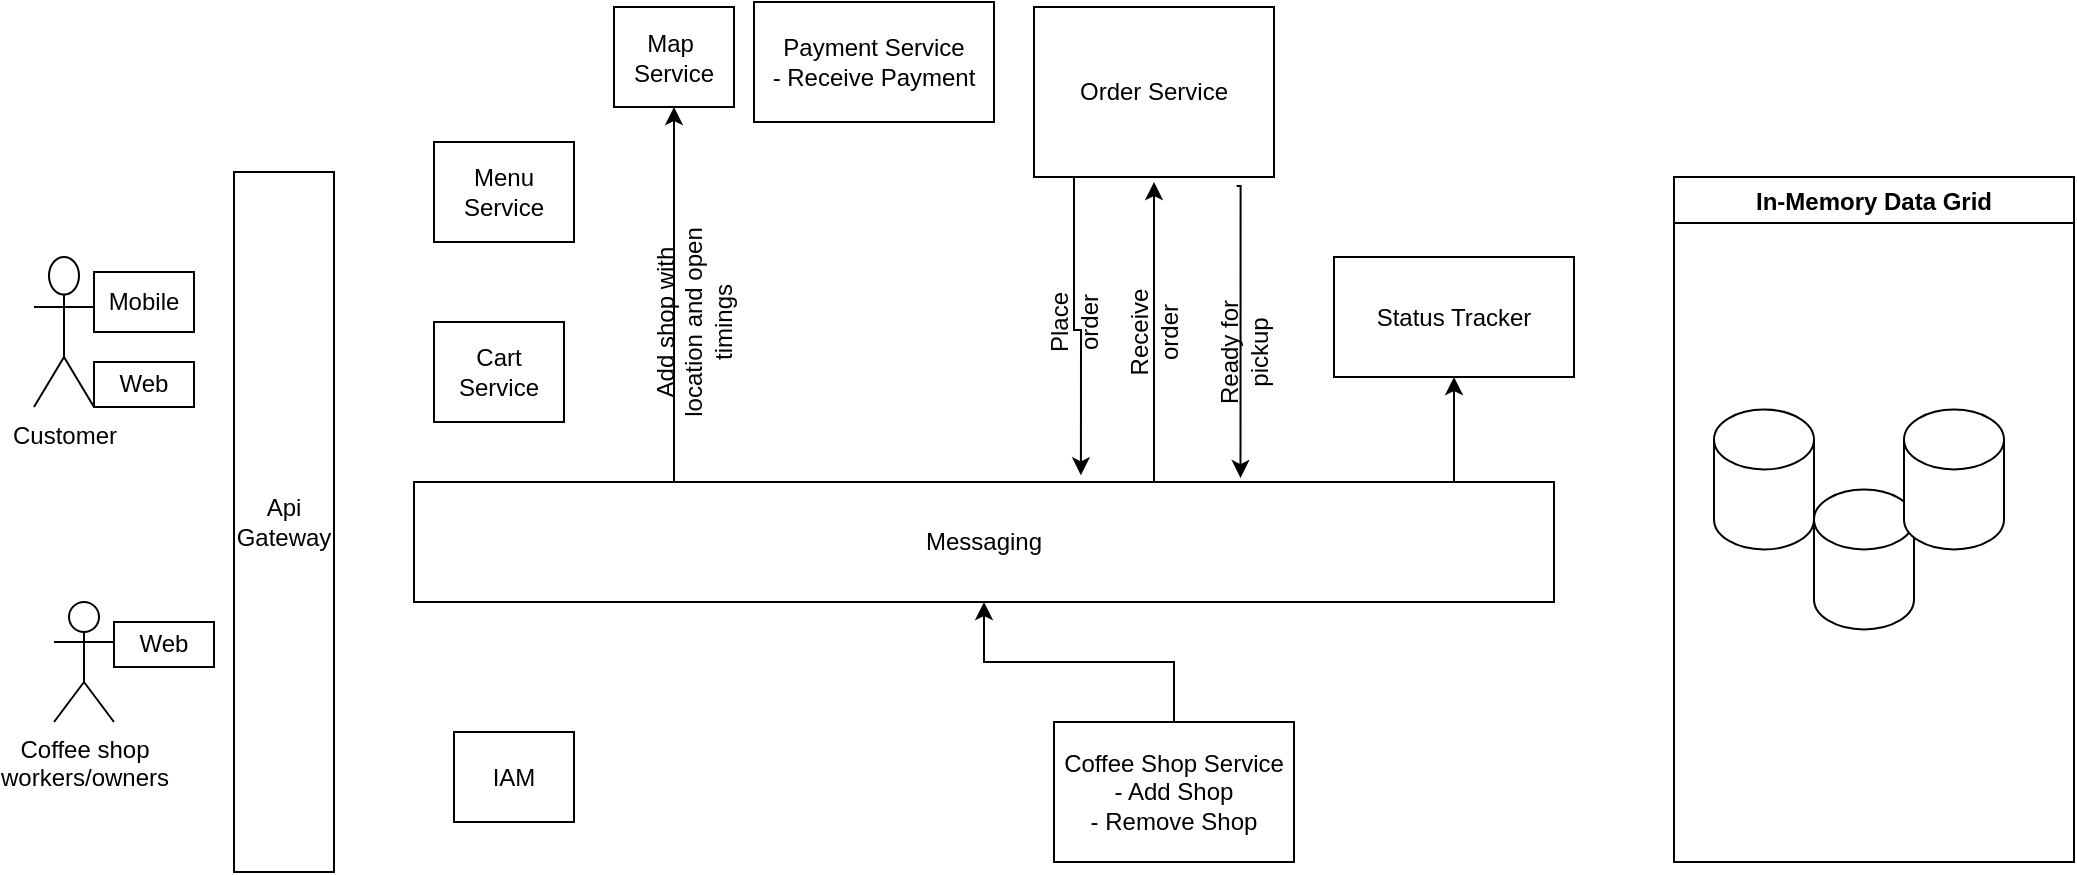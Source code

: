 <mxfile version="14.7.3" type="github">
  <diagram id="TosnfWEdNGTdKSCRnWV6" name="Page-1">
    <mxGraphModel dx="920" dy="514" grid="1" gridSize="10" guides="1" tooltips="1" connect="1" arrows="1" fold="1" page="1" pageScale="1" pageWidth="850" pageHeight="1100" math="0" shadow="0">
      <root>
        <mxCell id="0" />
        <mxCell id="1" parent="0" />
        <mxCell id="Qrc8LXZVPuAlsKq4wB4K-1" value="Mobile" style="rounded=0;whiteSpace=wrap;html=1;" vertex="1" parent="1">
          <mxGeometry x="60" y="185" width="50" height="30" as="geometry" />
        </mxCell>
        <mxCell id="Qrc8LXZVPuAlsKq4wB4K-2" value="Web" style="rounded=0;whiteSpace=wrap;html=1;" vertex="1" parent="1">
          <mxGeometry x="60" y="230" width="50" height="22.5" as="geometry" />
        </mxCell>
        <mxCell id="Qrc8LXZVPuAlsKq4wB4K-3" value="Api Gateway" style="rounded=0;whiteSpace=wrap;html=1;" vertex="1" parent="1">
          <mxGeometry x="130" y="135" width="50" height="350" as="geometry" />
        </mxCell>
        <mxCell id="Qrc8LXZVPuAlsKq4wB4K-4" value="Menu Service" style="rounded=0;whiteSpace=wrap;html=1;" vertex="1" parent="1">
          <mxGeometry x="230" y="120" width="70" height="50" as="geometry" />
        </mxCell>
        <mxCell id="Qrc8LXZVPuAlsKq4wB4K-5" value="Payment Service&lt;br&gt;- Receive Payment" style="rounded=0;whiteSpace=wrap;html=1;" vertex="1" parent="1">
          <mxGeometry x="390" y="50" width="120" height="60" as="geometry" />
        </mxCell>
        <mxCell id="Qrc8LXZVPuAlsKq4wB4K-6" value="Cart Service" style="rounded=0;whiteSpace=wrap;html=1;" vertex="1" parent="1">
          <mxGeometry x="230" y="210" width="65" height="50" as="geometry" />
        </mxCell>
        <mxCell id="Qrc8LXZVPuAlsKq4wB4K-17" value="" style="edgeStyle=orthogonalEdgeStyle;rounded=0;orthogonalLoop=1;jettySize=auto;html=1;" edge="1" parent="1" source="Qrc8LXZVPuAlsKq4wB4K-7" target="Qrc8LXZVPuAlsKq4wB4K-15">
          <mxGeometry relative="1" as="geometry" />
        </mxCell>
        <mxCell id="Qrc8LXZVPuAlsKq4wB4K-7" value="Coffee Shop Service&lt;br&gt;- Add Shop&lt;br&gt;- Remove Shop" style="rounded=0;whiteSpace=wrap;html=1;" vertex="1" parent="1">
          <mxGeometry x="540" y="410" width="120" height="70" as="geometry" />
        </mxCell>
        <mxCell id="Qrc8LXZVPuAlsKq4wB4K-9" value="Map&amp;nbsp;&lt;br&gt;Service" style="rounded=0;whiteSpace=wrap;html=1;" vertex="1" parent="1">
          <mxGeometry x="320" y="52.5" width="60" height="50" as="geometry" />
        </mxCell>
        <mxCell id="Qrc8LXZVPuAlsKq4wB4K-25" style="edgeStyle=orthogonalEdgeStyle;rounded=0;orthogonalLoop=1;jettySize=auto;html=1;entryX=0.725;entryY=-0.033;entryDx=0;entryDy=0;entryPerimeter=0;startArrow=none;exitX=0.844;exitY=1.053;exitDx=0;exitDy=0;exitPerimeter=0;" edge="1" parent="1" source="Qrc8LXZVPuAlsKq4wB4K-10" target="Qrc8LXZVPuAlsKq4wB4K-15">
          <mxGeometry relative="1" as="geometry">
            <Array as="points">
              <mxPoint x="633" y="142" />
            </Array>
          </mxGeometry>
        </mxCell>
        <mxCell id="Qrc8LXZVPuAlsKq4wB4K-34" style="edgeStyle=orthogonalEdgeStyle;rounded=0;orthogonalLoop=1;jettySize=auto;html=1;entryX=0.585;entryY=-0.056;entryDx=0;entryDy=0;entryPerimeter=0;" edge="1" parent="1" source="Qrc8LXZVPuAlsKq4wB4K-10" target="Qrc8LXZVPuAlsKq4wB4K-15">
          <mxGeometry relative="1" as="geometry">
            <Array as="points">
              <mxPoint x="550" y="214" />
              <mxPoint x="554" y="214" />
            </Array>
          </mxGeometry>
        </mxCell>
        <mxCell id="Qrc8LXZVPuAlsKq4wB4K-10" value="Order Service&lt;br&gt;" style="rounded=0;whiteSpace=wrap;html=1;" vertex="1" parent="1">
          <mxGeometry x="530" y="52.5" width="120" height="85" as="geometry" />
        </mxCell>
        <mxCell id="Qrc8LXZVPuAlsKq4wB4K-12" value="Customer" style="shape=umlActor;verticalLabelPosition=bottom;verticalAlign=top;html=1;outlineConnect=0;" vertex="1" parent="1">
          <mxGeometry x="30" y="177.5" width="30" height="75" as="geometry" />
        </mxCell>
        <mxCell id="Qrc8LXZVPuAlsKq4wB4K-13" value="Coffee shop &lt;br&gt;workers/owners" style="shape=umlActor;verticalLabelPosition=bottom;verticalAlign=top;html=1;outlineConnect=0;" vertex="1" parent="1">
          <mxGeometry x="40" y="350" width="30" height="60" as="geometry" />
        </mxCell>
        <mxCell id="Qrc8LXZVPuAlsKq4wB4K-14" value="Web" style="rounded=0;whiteSpace=wrap;html=1;" vertex="1" parent="1">
          <mxGeometry x="70" y="360" width="50" height="22.5" as="geometry" />
        </mxCell>
        <mxCell id="Qrc8LXZVPuAlsKq4wB4K-19" style="edgeStyle=orthogonalEdgeStyle;rounded=0;orthogonalLoop=1;jettySize=auto;html=1;entryX=0.5;entryY=1;entryDx=0;entryDy=0;" edge="1" parent="1" source="Qrc8LXZVPuAlsKq4wB4K-15" target="Qrc8LXZVPuAlsKq4wB4K-18">
          <mxGeometry relative="1" as="geometry">
            <Array as="points">
              <mxPoint x="740" y="290" />
              <mxPoint x="740" y="290" />
            </Array>
          </mxGeometry>
        </mxCell>
        <mxCell id="Qrc8LXZVPuAlsKq4wB4K-26" style="edgeStyle=orthogonalEdgeStyle;rounded=0;orthogonalLoop=1;jettySize=auto;html=1;startArrow=none;" edge="1" parent="1" source="Qrc8LXZVPuAlsKq4wB4K-32">
          <mxGeometry relative="1" as="geometry">
            <mxPoint x="590" y="140" as="targetPoint" />
            <Array as="points">
              <mxPoint x="590" y="250" />
            </Array>
          </mxGeometry>
        </mxCell>
        <mxCell id="Qrc8LXZVPuAlsKq4wB4K-37" style="edgeStyle=orthogonalEdgeStyle;rounded=0;orthogonalLoop=1;jettySize=auto;html=1;entryX=0.5;entryY=1;entryDx=0;entryDy=0;" edge="1" parent="1" source="Qrc8LXZVPuAlsKq4wB4K-15" target="Qrc8LXZVPuAlsKq4wB4K-9">
          <mxGeometry relative="1" as="geometry">
            <Array as="points">
              <mxPoint x="350" y="240" />
              <mxPoint x="350" y="240" />
            </Array>
          </mxGeometry>
        </mxCell>
        <mxCell id="Qrc8LXZVPuAlsKq4wB4K-15" value="Messaging" style="rounded=0;whiteSpace=wrap;html=1;" vertex="1" parent="1">
          <mxGeometry x="220" y="290" width="570" height="60" as="geometry" />
        </mxCell>
        <mxCell id="Qrc8LXZVPuAlsKq4wB4K-18" value="Status Tracker" style="rounded=0;whiteSpace=wrap;html=1;" vertex="1" parent="1">
          <mxGeometry x="680" y="177.5" width="120" height="60" as="geometry" />
        </mxCell>
        <mxCell id="Qrc8LXZVPuAlsKq4wB4K-21" value="Add shop with location and open timings" style="text;html=1;strokeColor=none;fillColor=none;align=center;verticalAlign=middle;whiteSpace=wrap;rounded=0;rotation=-90;" vertex="1" parent="1">
          <mxGeometry x="310" y="190" width="100" height="40" as="geometry" />
        </mxCell>
        <mxCell id="Qrc8LXZVPuAlsKq4wB4K-24" value="IAM" style="rounded=0;whiteSpace=wrap;html=1;" vertex="1" parent="1">
          <mxGeometry x="240" y="415" width="60" height="45" as="geometry" />
        </mxCell>
        <mxCell id="Qrc8LXZVPuAlsKq4wB4K-27" value="Place order" style="text;html=1;strokeColor=none;fillColor=none;align=center;verticalAlign=middle;whiteSpace=wrap;rounded=0;rotation=-90;" vertex="1" parent="1">
          <mxGeometry x="530" y="195" width="40" height="30" as="geometry" />
        </mxCell>
        <mxCell id="Qrc8LXZVPuAlsKq4wB4K-32" value="Receive order" style="text;html=1;strokeColor=none;fillColor=none;align=center;verticalAlign=middle;whiteSpace=wrap;rounded=0;rotation=-90;" vertex="1" parent="1">
          <mxGeometry x="555" y="195" width="70" height="40" as="geometry" />
        </mxCell>
        <mxCell id="Qrc8LXZVPuAlsKq4wB4K-33" value="" style="edgeStyle=orthogonalEdgeStyle;rounded=0;orthogonalLoop=1;jettySize=auto;html=1;endArrow=none;" edge="1" parent="1" source="Qrc8LXZVPuAlsKq4wB4K-15" target="Qrc8LXZVPuAlsKq4wB4K-32">
          <mxGeometry relative="1" as="geometry">
            <mxPoint x="590" y="140" as="targetPoint" />
            <mxPoint x="590" y="290" as="sourcePoint" />
            <Array as="points">
              <mxPoint x="590" y="250" />
            </Array>
          </mxGeometry>
        </mxCell>
        <mxCell id="Qrc8LXZVPuAlsKq4wB4K-35" value="Ready for pickup" style="text;html=1;strokeColor=none;fillColor=none;align=center;verticalAlign=middle;whiteSpace=wrap;rounded=0;rotation=-90;" vertex="1" parent="1">
          <mxGeometry x="600" y="205" width="70" height="40" as="geometry" />
        </mxCell>
        <mxCell id="Qrc8LXZVPuAlsKq4wB4K-40" value="In-Memory Data Grid" style="swimlane;" vertex="1" parent="1">
          <mxGeometry x="850" y="137.5" width="200" height="342.5" as="geometry" />
        </mxCell>
        <mxCell id="Qrc8LXZVPuAlsKq4wB4K-41" value="" style="shape=cylinder3;whiteSpace=wrap;html=1;boundedLbl=1;backgroundOutline=1;size=15;" vertex="1" parent="Qrc8LXZVPuAlsKq4wB4K-40">
          <mxGeometry x="20" y="116.25" width="50" height="70" as="geometry" />
        </mxCell>
        <mxCell id="Qrc8LXZVPuAlsKq4wB4K-42" value="" style="shape=cylinder3;whiteSpace=wrap;html=1;boundedLbl=1;backgroundOutline=1;size=15;" vertex="1" parent="Qrc8LXZVPuAlsKq4wB4K-40">
          <mxGeometry x="70" y="156.25" width="50" height="70" as="geometry" />
        </mxCell>
        <mxCell id="Qrc8LXZVPuAlsKq4wB4K-43" value="" style="shape=cylinder3;whiteSpace=wrap;html=1;boundedLbl=1;backgroundOutline=1;size=15;" vertex="1" parent="Qrc8LXZVPuAlsKq4wB4K-40">
          <mxGeometry x="115" y="116.25" width="50" height="70" as="geometry" />
        </mxCell>
      </root>
    </mxGraphModel>
  </diagram>
</mxfile>

